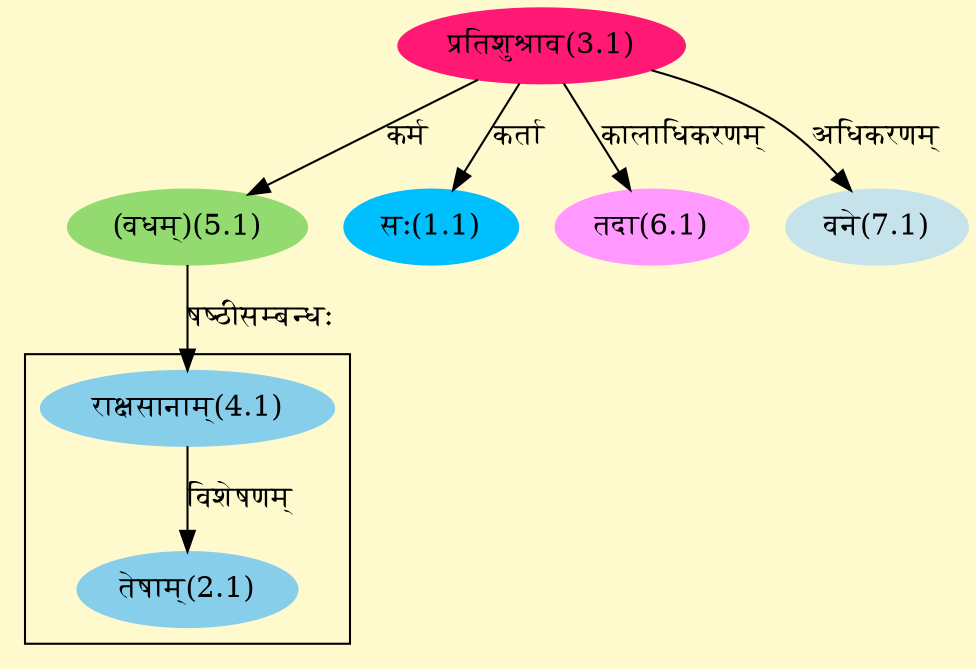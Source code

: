 digraph G{
rankdir=BT;
 compound=true;
 bgcolor="lemonchiffon1";

subgraph cluster_1{
Node2_1 [style=filled, color="#87CEEB" label = "तेषाम्(2.1)"]
Node4_1 [style=filled, color="#87CEEB" label = "राक्षसानाम्(4.1)"]

}
Node1_1 [style=filled, color="#00BFFF" label = "सः(1.1)"]
Node3_1 [style=filled, color="#FF1975" label = "प्रतिशुश्राव(3.1)"]
Node [style=filled, color="" label = "()"]
Node4_1 [style=filled, color="#87CEEB" label = "राक्षसानाम्(4.1)"]
Node5_1 [style=filled, color="#93DB70" label = "(वधम्)(5.1)"]
Node6_1 [style=filled, color="#FF99FF" label = "तदा(6.1)"]
Node7_1 [style=filled, color="#C6E2EB" label = "वने(7.1)"]
/* Start of Relations section */

Node1_1 -> Node3_1 [  label="कर्ता"  dir="back" ]
Node2_1 -> Node4_1 [  label="विशेषणम्"  dir="back" ]
Node4_1 -> Node5_1 [  label="षष्ठीसम्बन्धः"  dir="back" ]
Node5_1 -> Node3_1 [  label="कर्म"  dir="back" ]
Node6_1 -> Node3_1 [  label="कालाधिकरणम्"  dir="back" ]
Node7_1 -> Node3_1 [  label="अधिकरणम्"  dir="back" ]
}

